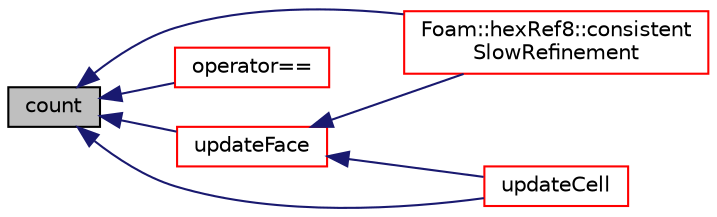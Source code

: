 digraph "count"
{
  bgcolor="transparent";
  edge [fontname="Helvetica",fontsize="10",labelfontname="Helvetica",labelfontsize="10"];
  node [fontname="Helvetica",fontsize="10",shape=record];
  rankdir="LR";
  Node1 [label="count",height=0.2,width=0.4,color="black", fillcolor="grey75", style="filled", fontcolor="black"];
  Node1 -> Node2 [dir="back",color="midnightblue",fontsize="10",style="solid",fontname="Helvetica"];
  Node2 [label="Foam::hexRef8::consistent\lSlowRefinement",height=0.2,width=0.4,color="red",URL="$a01011.html#aeb54557fb67f4384c1d524d031d65e71",tooltip="Like consistentRefinement but slower: "];
  Node1 -> Node3 [dir="back",color="midnightblue",fontsize="10",style="solid",fontname="Helvetica"];
  Node3 [label="operator==",height=0.2,width=0.4,color="red",URL="$a02116.html#abbc05d850d5cf78cdb64a301cfce4c2a"];
  Node1 -> Node4 [dir="back",color="midnightblue",fontsize="10",style="solid",fontname="Helvetica"];
  Node4 [label="updateCell",height=0.2,width=0.4,color="red",URL="$a02116.html#a2a0853faba483444954ad0530cc2a717",tooltip="Influence of neighbouring face. "];
  Node1 -> Node5 [dir="back",color="midnightblue",fontsize="10",style="solid",fontname="Helvetica"];
  Node5 [label="updateFace",height=0.2,width=0.4,color="red",URL="$a02116.html#a98757cb1277a9166cd8d419a245fb1b6",tooltip="Influence of neighbouring cell. "];
  Node5 -> Node2 [dir="back",color="midnightblue",fontsize="10",style="solid",fontname="Helvetica"];
  Node5 -> Node4 [dir="back",color="midnightblue",fontsize="10",style="solid",fontname="Helvetica"];
}
